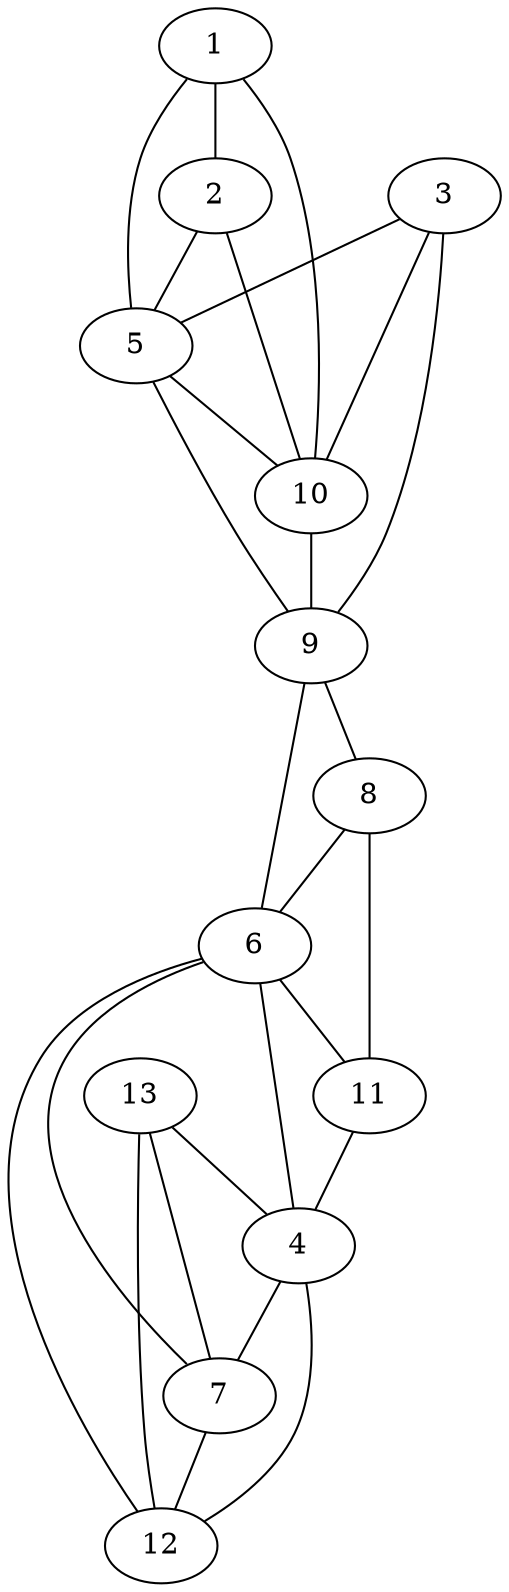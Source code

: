 graph pdb1gqv {
	1	 [aaLength=11,
		sequence=FTWAQWFETQH,
		type=0];
	2	 [aaLength=14,
		sequence=QQCTNAMQVINNYQ,
		type=0];
	1 -- 2	 [distance0="22.08881",
		frequency=1,
		type0=1];
	10	 [aaLength=5,
		sequence=NQNTF,
		type=1];
	1 -- 10	 [distance0="39.67193",
		frequency=1,
		type0=3];
	5	 [aaLength=5,
		sequence=NQNTF,
		type=1];
	1 -- 5	 [distance0="39.67193",
		frequency=1,
		type0=2];
	2 -- 10	 [distance0="19.08799",
		frequency=1,
		type0=2];
	2 -- 5	 [distance0="19.08799",
		distance1="4.0",
		frequency=2,
		type0=1,
		type1=4];
	3	 [aaLength=10,
		sequence=TTFANVVNVC,
		type=0];
	3 -- 10	 [distance0="30.28482",
		frequency=1,
		type0=2];
	3 -- 5	 [distance0="30.28482",
		frequency=1,
		type0=1];
	9	 [aaLength=2,
		sequence=PN,
		type=1];
	3 -- 9	 [distance0="31.81462",
		distance1="2.0",
		frequency=2,
		type0=3,
		type1=4];
	4	 [aaLength=5,
		sequence=QNISN,
		type=0];
	6	 [aaLength=10,
		sequence=QVPLIHCNLT,
		type=1];
	4 -- 6	 [distance0="14.07078",
		frequency=1,
		type0=3];
	7	 [aaLength=17,
		sequence=CRYAQTPANMFYIVACD,
		type=1];
	4 -- 7	 [distance0="5.194879",
		distance1="0.0",
		frequency=2,
		type0=1,
		type1=5];
	12	 [aaLength=17,
		sequence=CRYAQTPANMFYIVACD,
		type=1];
	4 -- 12	 [distance0="5.194879",
		frequency=1,
		type0=2];
	5 -- 10	 [distance0="0.0",
		frequency=1,
		type0=5];
	5 -- 9	 [distance0="19.0",
		frequency=1,
		type0=2];
	11	 [aaLength=10,
		sequence=QVPLIHCNLT,
		type=1];
	6 -- 11	 [distance0="0.0",
		frequency=1,
		type0=5];
	7 -- 6	 [distance0="19.0",
		frequency=1,
		type0=3];
	7 -- 12	 [distance0="0.0",
		distance1="0.0",
		frequency=2,
		type0=1,
		type1=5];
	8	 [aaLength=3,
		sequence=NCH,
		type=1];
	8 -- 11	 [distance0="7.0",
		frequency=1,
		type0=2];
	8 -- 6	 [distance0="7.0",
		distance1="4.0",
		frequency=2,
		type0=1,
		type1=4];
	9 -- 6	 [distance0="19.0",
		frequency=1,
		type0=3];
	9 -- 8	 [distance0="12.0",
		distance1="10.0",
		frequency=2,
		type0=1,
		type1=4];
	10 -- 9	 [distance0="19.0",
		frequency=1,
		type0=2];
	11 -- 4	 [distance0="14.07078",
		distance1="4.0",
		frequency=2,
		type0=3,
		type1=4];
	12 -- 6	 [distance0="19.0",
		frequency=1,
		type0=3];
	13	 [aaLength=10,
		sequence=PVVPVHLDRI,
		type=1];
	13 -- 4	 [distance0="33.03009",
		frequency=1,
		type0=3];
	13 -- 7	 [distance0="28.0",
		frequency=1,
		type0=1];
	13 -- 12	 [distance0="28.0",
		frequency=1,
		type0=2];
}
